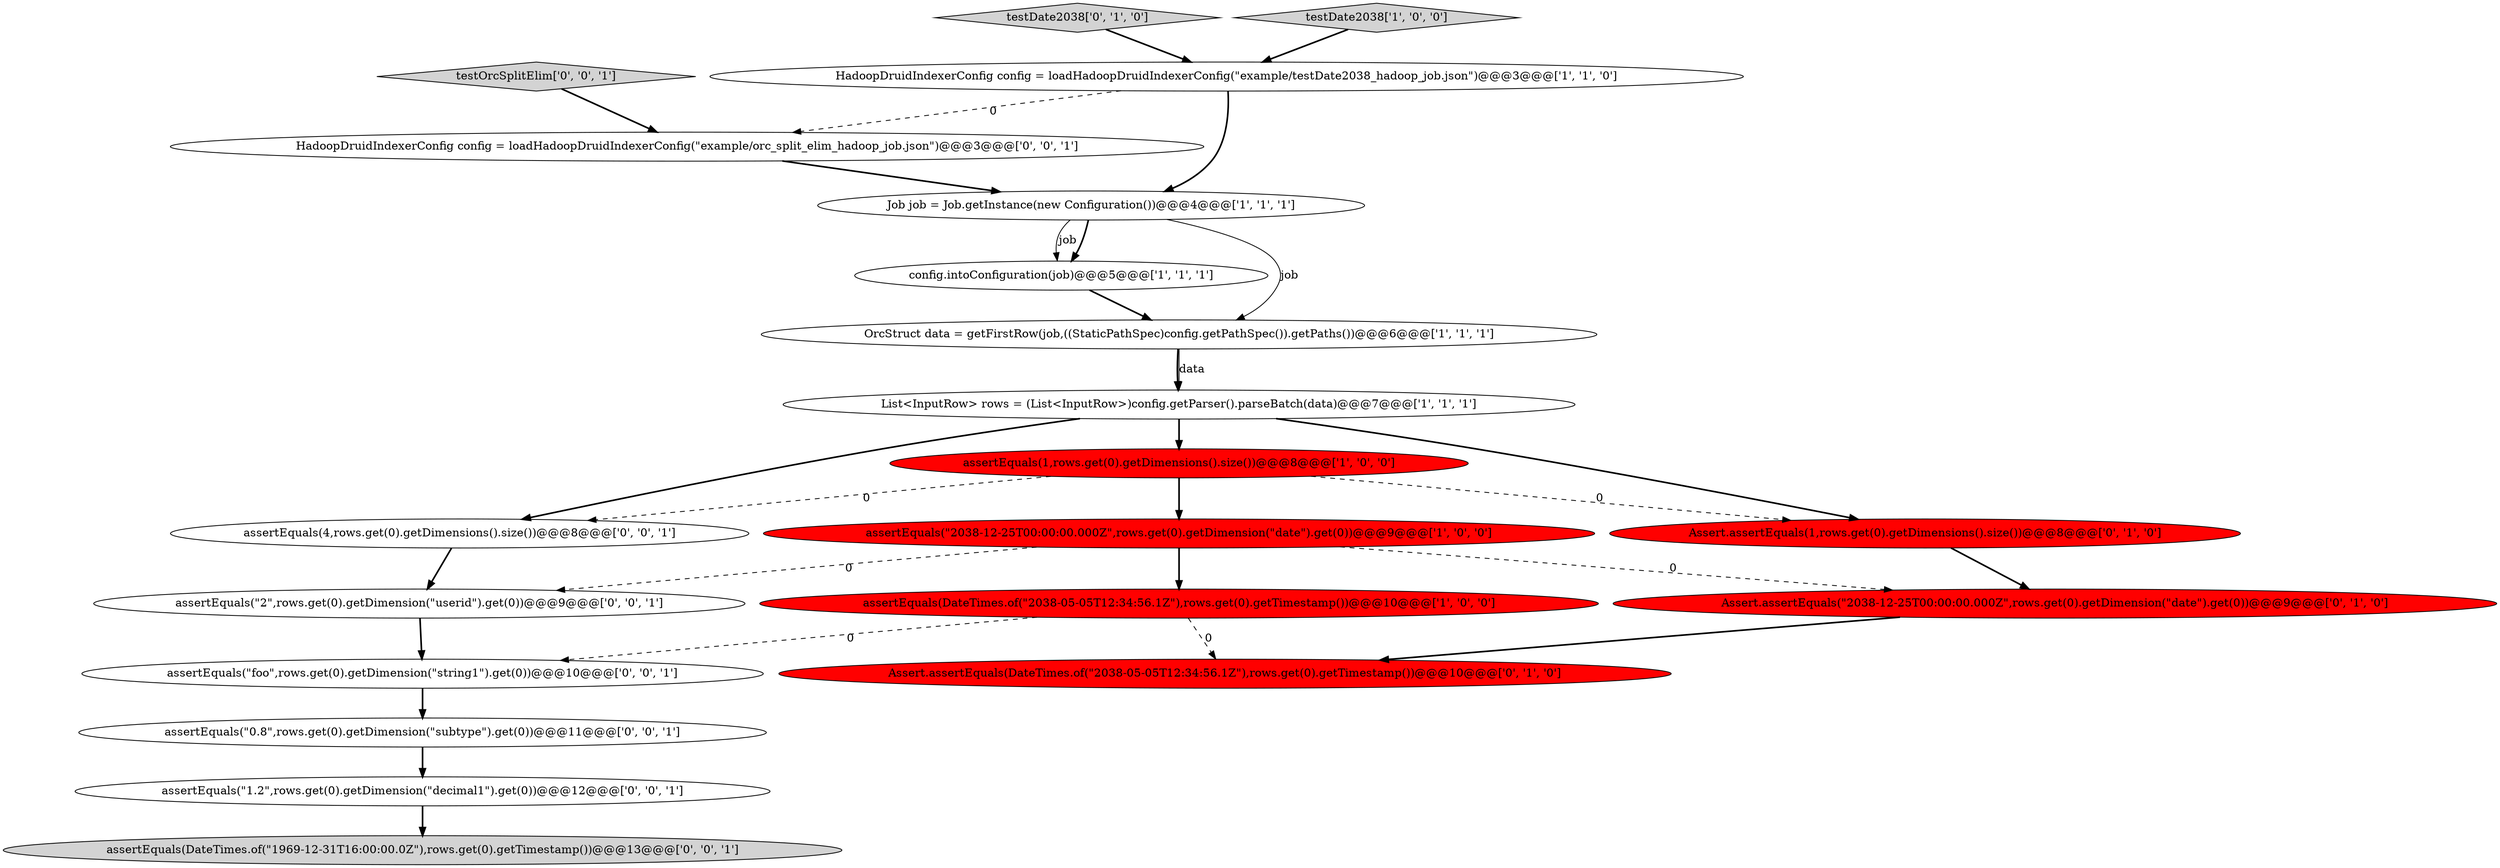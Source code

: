 digraph {
20 [style = filled, label = "assertEquals(\"0.8\",rows.get(0).getDimension(\"subtype\").get(0))@@@11@@@['0', '0', '1']", fillcolor = white, shape = ellipse image = "AAA0AAABBB3BBB"];
9 [style = filled, label = "testDate2038['0', '1', '0']", fillcolor = lightgray, shape = diamond image = "AAA0AAABBB2BBB"];
11 [style = filled, label = "Assert.assertEquals(\"2038-12-25T00:00:00.000Z\",rows.get(0).getDimension(\"date\").get(0))@@@9@@@['0', '1', '0']", fillcolor = red, shape = ellipse image = "AAA1AAABBB2BBB"];
14 [style = filled, label = "assertEquals(\"1.2\",rows.get(0).getDimension(\"decimal1\").get(0))@@@12@@@['0', '0', '1']", fillcolor = white, shape = ellipse image = "AAA0AAABBB3BBB"];
5 [style = filled, label = "assertEquals(1,rows.get(0).getDimensions().size())@@@8@@@['1', '0', '0']", fillcolor = red, shape = ellipse image = "AAA1AAABBB1BBB"];
17 [style = filled, label = "testOrcSplitElim['0', '0', '1']", fillcolor = lightgray, shape = diamond image = "AAA0AAABBB3BBB"];
16 [style = filled, label = "assertEquals(4,rows.get(0).getDimensions().size())@@@8@@@['0', '0', '1']", fillcolor = white, shape = ellipse image = "AAA0AAABBB3BBB"];
10 [style = filled, label = "Assert.assertEquals(DateTimes.of(\"2038-05-05T12:34:56.1Z\"),rows.get(0).getTimestamp())@@@10@@@['0', '1', '0']", fillcolor = red, shape = ellipse image = "AAA1AAABBB2BBB"];
13 [style = filled, label = "assertEquals(\"foo\",rows.get(0).getDimension(\"string1\").get(0))@@@10@@@['0', '0', '1']", fillcolor = white, shape = ellipse image = "AAA0AAABBB3BBB"];
18 [style = filled, label = "HadoopDruidIndexerConfig config = loadHadoopDruidIndexerConfig(\"example/orc_split_elim_hadoop_job.json\")@@@3@@@['0', '0', '1']", fillcolor = white, shape = ellipse image = "AAA0AAABBB3BBB"];
15 [style = filled, label = "assertEquals(DateTimes.of(\"1969-12-31T16:00:00.0Z\"),rows.get(0).getTimestamp())@@@13@@@['0', '0', '1']", fillcolor = lightgray, shape = ellipse image = "AAA0AAABBB3BBB"];
2 [style = filled, label = "HadoopDruidIndexerConfig config = loadHadoopDruidIndexerConfig(\"example/testDate2038_hadoop_job.json\")@@@3@@@['1', '1', '0']", fillcolor = white, shape = ellipse image = "AAA0AAABBB1BBB"];
4 [style = filled, label = "config.intoConfiguration(job)@@@5@@@['1', '1', '1']", fillcolor = white, shape = ellipse image = "AAA0AAABBB1BBB"];
7 [style = filled, label = "List<InputRow> rows = (List<InputRow>)config.getParser().parseBatch(data)@@@7@@@['1', '1', '1']", fillcolor = white, shape = ellipse image = "AAA0AAABBB1BBB"];
1 [style = filled, label = "OrcStruct data = getFirstRow(job,((StaticPathSpec)config.getPathSpec()).getPaths())@@@6@@@['1', '1', '1']", fillcolor = white, shape = ellipse image = "AAA0AAABBB1BBB"];
0 [style = filled, label = "assertEquals(\"2038-12-25T00:00:00.000Z\",rows.get(0).getDimension(\"date\").get(0))@@@9@@@['1', '0', '0']", fillcolor = red, shape = ellipse image = "AAA1AAABBB1BBB"];
8 [style = filled, label = "assertEquals(DateTimes.of(\"2038-05-05T12:34:56.1Z\"),rows.get(0).getTimestamp())@@@10@@@['1', '0', '0']", fillcolor = red, shape = ellipse image = "AAA1AAABBB1BBB"];
19 [style = filled, label = "assertEquals(\"2\",rows.get(0).getDimension(\"userid\").get(0))@@@9@@@['0', '0', '1']", fillcolor = white, shape = ellipse image = "AAA0AAABBB3BBB"];
6 [style = filled, label = "testDate2038['1', '0', '0']", fillcolor = lightgray, shape = diamond image = "AAA0AAABBB1BBB"];
12 [style = filled, label = "Assert.assertEquals(1,rows.get(0).getDimensions().size())@@@8@@@['0', '1', '0']", fillcolor = red, shape = ellipse image = "AAA1AAABBB2BBB"];
3 [style = filled, label = "Job job = Job.getInstance(new Configuration())@@@4@@@['1', '1', '1']", fillcolor = white, shape = ellipse image = "AAA0AAABBB1BBB"];
18->3 [style = bold, label=""];
5->12 [style = dashed, label="0"];
8->10 [style = dashed, label="0"];
3->1 [style = solid, label="job"];
7->12 [style = bold, label=""];
9->2 [style = bold, label=""];
0->19 [style = dashed, label="0"];
2->3 [style = bold, label=""];
12->11 [style = bold, label=""];
20->14 [style = bold, label=""];
0->11 [style = dashed, label="0"];
16->19 [style = bold, label=""];
3->4 [style = bold, label=""];
1->7 [style = bold, label=""];
3->4 [style = solid, label="job"];
8->13 [style = dashed, label="0"];
6->2 [style = bold, label=""];
5->16 [style = dashed, label="0"];
1->7 [style = solid, label="data"];
7->5 [style = bold, label=""];
19->13 [style = bold, label=""];
5->0 [style = bold, label=""];
11->10 [style = bold, label=""];
7->16 [style = bold, label=""];
0->8 [style = bold, label=""];
2->18 [style = dashed, label="0"];
14->15 [style = bold, label=""];
4->1 [style = bold, label=""];
17->18 [style = bold, label=""];
13->20 [style = bold, label=""];
}
